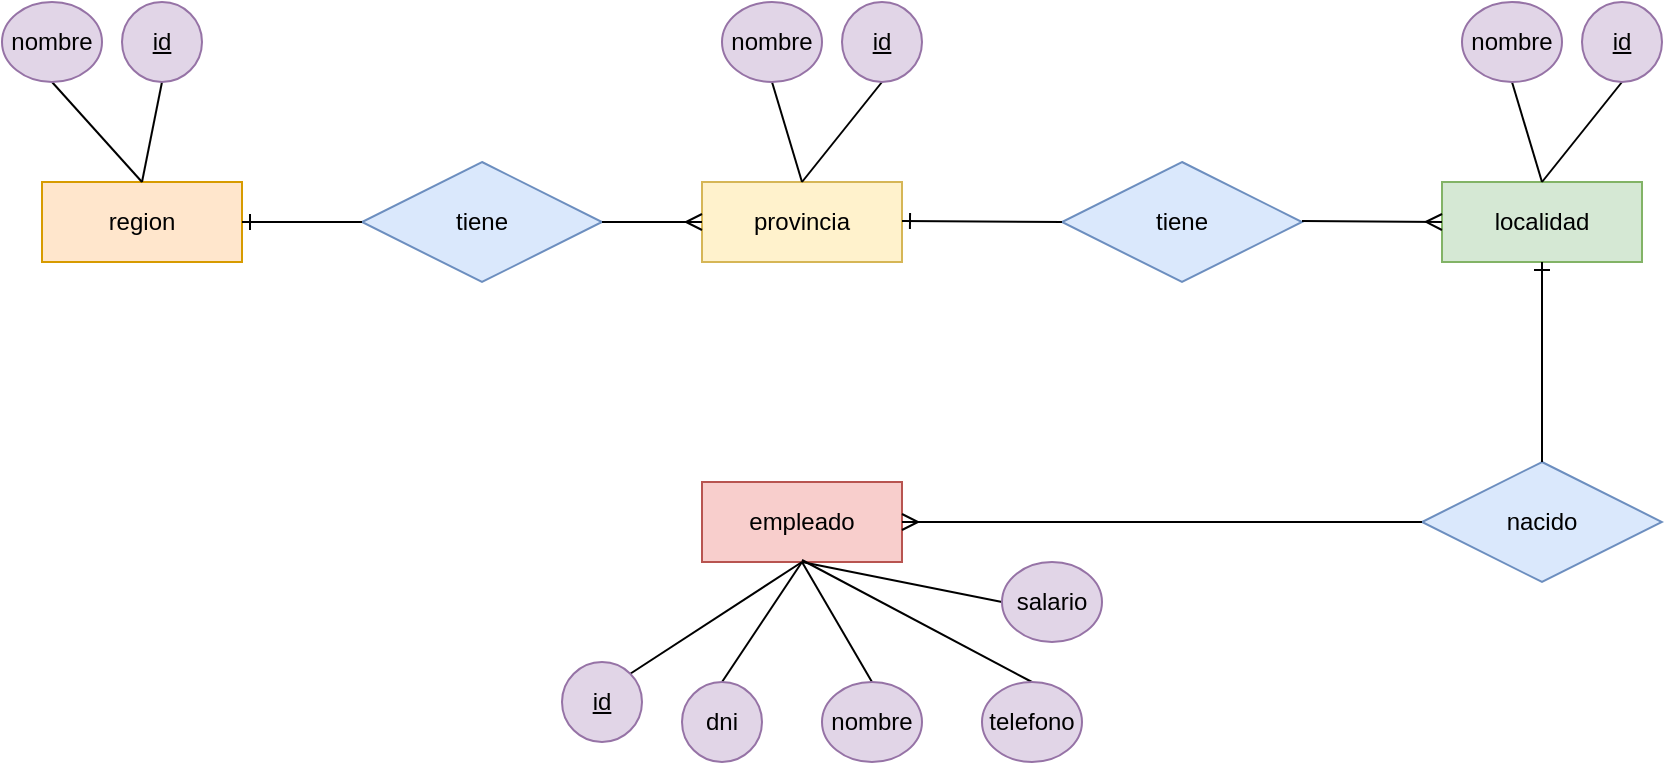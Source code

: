 <mxfile version="12.4.2" type="device" pages="1"><diagram id="7ZIP9dR8i3AeNHp_gM47" name="Page-1"><mxGraphModel dx="1808" dy="572" grid="1" gridSize="10" guides="1" tooltips="1" connect="1" arrows="1" fold="1" page="1" pageScale="1" pageWidth="827" pageHeight="1169" math="0" shadow="0"><root><mxCell id="0"/><mxCell id="1" parent="0"/><mxCell id="12vP6sQDFeHKWv1rr_KA-1" value="region" style="whiteSpace=wrap;html=1;align=center;fillColor=#ffe6cc;strokeColor=#d79b00;" vertex="1" parent="1"><mxGeometry x="-40" y="300" width="100" height="40" as="geometry"/></mxCell><mxCell id="12vP6sQDFeHKWv1rr_KA-2" value="provincia" style="whiteSpace=wrap;html=1;align=center;fillColor=#fff2cc;strokeColor=#d6b656;" vertex="1" parent="1"><mxGeometry x="290" y="300" width="100" height="40" as="geometry"/></mxCell><mxCell id="12vP6sQDFeHKWv1rr_KA-3" value="localidad" style="whiteSpace=wrap;html=1;align=center;fillColor=#d5e8d4;strokeColor=#82b366;" vertex="1" parent="1"><mxGeometry x="660" y="300" width="100" height="40" as="geometry"/></mxCell><mxCell id="12vP6sQDFeHKWv1rr_KA-5" value="empleado" style="whiteSpace=wrap;html=1;align=center;fillColor=#f8cecc;strokeColor=#b85450;" vertex="1" parent="1"><mxGeometry x="290" y="450" width="100" height="40" as="geometry"/></mxCell><mxCell id="12vP6sQDFeHKWv1rr_KA-27" style="edgeStyle=none;rounded=0;orthogonalLoop=1;jettySize=auto;html=1;exitX=0.5;exitY=1;exitDx=0;exitDy=0;entryX=0.5;entryY=0;entryDx=0;entryDy=0;endArrow=none;endFill=0;" edge="1" parent="1" source="12vP6sQDFeHKWv1rr_KA-6" target="12vP6sQDFeHKWv1rr_KA-1"><mxGeometry relative="1" as="geometry"/></mxCell><mxCell id="12vP6sQDFeHKWv1rr_KA-6" value="nombre" style="ellipse;whiteSpace=wrap;html=1;align=center;fillColor=#e1d5e7;strokeColor=#9673a6;" vertex="1" parent="1"><mxGeometry x="-60" y="210" width="50" height="40" as="geometry"/></mxCell><mxCell id="12vP6sQDFeHKWv1rr_KA-28" style="edgeStyle=none;rounded=0;orthogonalLoop=1;jettySize=auto;html=1;exitX=0.5;exitY=1;exitDx=0;exitDy=0;endArrow=none;endFill=0;" edge="1" parent="1" source="12vP6sQDFeHKWv1rr_KA-9"><mxGeometry relative="1" as="geometry"><mxPoint x="10" y="300" as="targetPoint"/></mxGeometry></mxCell><mxCell id="12vP6sQDFeHKWv1rr_KA-9" value="&lt;u&gt;id&lt;/u&gt;" style="ellipse;whiteSpace=wrap;html=1;align=center;fillColor=#e1d5e7;strokeColor=#9673a6;" vertex="1" parent="1"><mxGeometry y="210" width="40" height="40" as="geometry"/></mxCell><mxCell id="12vP6sQDFeHKWv1rr_KA-29" style="edgeStyle=none;rounded=0;orthogonalLoop=1;jettySize=auto;html=1;exitX=0.5;exitY=1;exitDx=0;exitDy=0;entryX=0.5;entryY=0;entryDx=0;entryDy=0;endArrow=none;endFill=0;" edge="1" parent="1" source="12vP6sQDFeHKWv1rr_KA-10" target="12vP6sQDFeHKWv1rr_KA-2"><mxGeometry relative="1" as="geometry"/></mxCell><mxCell id="12vP6sQDFeHKWv1rr_KA-10" value="nombre" style="ellipse;whiteSpace=wrap;html=1;align=center;fillColor=#e1d5e7;strokeColor=#9673a6;" vertex="1" parent="1"><mxGeometry x="300" y="210" width="50" height="40" as="geometry"/></mxCell><mxCell id="12vP6sQDFeHKWv1rr_KA-30" style="edgeStyle=none;rounded=0;orthogonalLoop=1;jettySize=auto;html=1;exitX=0.5;exitY=1;exitDx=0;exitDy=0;endArrow=none;endFill=0;" edge="1" parent="1" source="12vP6sQDFeHKWv1rr_KA-11"><mxGeometry relative="1" as="geometry"><mxPoint x="340" y="300" as="targetPoint"/></mxGeometry></mxCell><mxCell id="12vP6sQDFeHKWv1rr_KA-11" value="&lt;u&gt;id&lt;/u&gt;" style="ellipse;whiteSpace=wrap;html=1;align=center;fillColor=#e1d5e7;strokeColor=#9673a6;" vertex="1" parent="1"><mxGeometry x="360" y="210" width="40" height="40" as="geometry"/></mxCell><mxCell id="12vP6sQDFeHKWv1rr_KA-31" style="edgeStyle=none;rounded=0;orthogonalLoop=1;jettySize=auto;html=1;exitX=0.5;exitY=1;exitDx=0;exitDy=0;entryX=0.5;entryY=0;entryDx=0;entryDy=0;endArrow=none;endFill=0;" edge="1" parent="1" source="12vP6sQDFeHKWv1rr_KA-12" target="12vP6sQDFeHKWv1rr_KA-3"><mxGeometry relative="1" as="geometry"/></mxCell><mxCell id="12vP6sQDFeHKWv1rr_KA-12" value="nombre" style="ellipse;whiteSpace=wrap;html=1;align=center;fillColor=#e1d5e7;strokeColor=#9673a6;" vertex="1" parent="1"><mxGeometry x="670" y="210" width="50" height="40" as="geometry"/></mxCell><mxCell id="12vP6sQDFeHKWv1rr_KA-32" style="edgeStyle=none;rounded=0;orthogonalLoop=1;jettySize=auto;html=1;exitX=0.5;exitY=1;exitDx=0;exitDy=0;endArrow=none;endFill=0;" edge="1" parent="1" source="12vP6sQDFeHKWv1rr_KA-13"><mxGeometry relative="1" as="geometry"><mxPoint x="710" y="300" as="targetPoint"/></mxGeometry></mxCell><mxCell id="12vP6sQDFeHKWv1rr_KA-13" value="&lt;u&gt;id&lt;/u&gt;" style="ellipse;whiteSpace=wrap;html=1;align=center;fillColor=#e1d5e7;strokeColor=#9673a6;" vertex="1" parent="1"><mxGeometry x="730" y="210" width="40" height="40" as="geometry"/></mxCell><mxCell id="12vP6sQDFeHKWv1rr_KA-22" style="rounded=0;orthogonalLoop=1;jettySize=auto;html=1;exitX=1;exitY=0;exitDx=0;exitDy=0;entryX=0.5;entryY=1;entryDx=0;entryDy=0;endArrow=none;endFill=0;" edge="1" parent="1" source="12vP6sQDFeHKWv1rr_KA-14" target="12vP6sQDFeHKWv1rr_KA-5"><mxGeometry relative="1" as="geometry"/></mxCell><mxCell id="12vP6sQDFeHKWv1rr_KA-14" value="&lt;u&gt;id&lt;/u&gt;" style="ellipse;whiteSpace=wrap;html=1;align=center;fillColor=#e1d5e7;strokeColor=#9673a6;" vertex="1" parent="1"><mxGeometry x="220" y="540" width="40" height="40" as="geometry"/></mxCell><mxCell id="12vP6sQDFeHKWv1rr_KA-23" style="edgeStyle=none;rounded=0;orthogonalLoop=1;jettySize=auto;html=1;exitX=0.5;exitY=0;exitDx=0;exitDy=0;endArrow=none;endFill=0;" edge="1" parent="1" source="12vP6sQDFeHKWv1rr_KA-15"><mxGeometry relative="1" as="geometry"><mxPoint x="340" y="490" as="targetPoint"/></mxGeometry></mxCell><mxCell id="12vP6sQDFeHKWv1rr_KA-15" value="dni" style="ellipse;whiteSpace=wrap;html=1;align=center;fillColor=#e1d5e7;strokeColor=#9673a6;" vertex="1" parent="1"><mxGeometry x="280" y="550" width="40" height="40" as="geometry"/></mxCell><mxCell id="12vP6sQDFeHKWv1rr_KA-24" style="edgeStyle=none;rounded=0;orthogonalLoop=1;jettySize=auto;html=1;exitX=0.5;exitY=0;exitDx=0;exitDy=0;endArrow=none;endFill=0;" edge="1" parent="1" source="12vP6sQDFeHKWv1rr_KA-19"><mxGeometry relative="1" as="geometry"><mxPoint x="340" y="490" as="targetPoint"/></mxGeometry></mxCell><mxCell id="12vP6sQDFeHKWv1rr_KA-19" value="nombre" style="ellipse;whiteSpace=wrap;html=1;align=center;fillColor=#e1d5e7;strokeColor=#9673a6;" vertex="1" parent="1"><mxGeometry x="350" y="550" width="50" height="40" as="geometry"/></mxCell><mxCell id="12vP6sQDFeHKWv1rr_KA-25" style="edgeStyle=none;rounded=0;orthogonalLoop=1;jettySize=auto;html=1;exitX=0.5;exitY=0;exitDx=0;exitDy=0;endArrow=none;endFill=0;" edge="1" parent="1" source="12vP6sQDFeHKWv1rr_KA-20"><mxGeometry relative="1" as="geometry"><mxPoint x="340" y="489" as="targetPoint"/></mxGeometry></mxCell><mxCell id="12vP6sQDFeHKWv1rr_KA-20" value="telefono" style="ellipse;whiteSpace=wrap;html=1;align=center;fillColor=#e1d5e7;strokeColor=#9673a6;" vertex="1" parent="1"><mxGeometry x="430" y="550" width="50" height="40" as="geometry"/></mxCell><mxCell id="12vP6sQDFeHKWv1rr_KA-26" style="edgeStyle=none;rounded=0;orthogonalLoop=1;jettySize=auto;html=1;exitX=0;exitY=0.5;exitDx=0;exitDy=0;endArrow=none;endFill=0;" edge="1" parent="1" source="12vP6sQDFeHKWv1rr_KA-21"><mxGeometry relative="1" as="geometry"><mxPoint x="340" y="490" as="targetPoint"/></mxGeometry></mxCell><mxCell id="12vP6sQDFeHKWv1rr_KA-21" value="salario" style="ellipse;whiteSpace=wrap;html=1;align=center;fillColor=#e1d5e7;strokeColor=#9673a6;" vertex="1" parent="1"><mxGeometry x="440" y="490" width="50" height="40" as="geometry"/></mxCell><mxCell id="12vP6sQDFeHKWv1rr_KA-33" value="tiene" style="shape=rhombus;perimeter=rhombusPerimeter;whiteSpace=wrap;html=1;align=center;fillColor=#dae8fc;strokeColor=#6c8ebf;" vertex="1" parent="1"><mxGeometry x="470" y="290" width="120" height="60" as="geometry"/></mxCell><mxCell id="12vP6sQDFeHKWv1rr_KA-34" value="tiene" style="shape=rhombus;perimeter=rhombusPerimeter;whiteSpace=wrap;html=1;align=center;fillColor=#dae8fc;strokeColor=#6c8ebf;" vertex="1" parent="1"><mxGeometry x="120" y="290" width="120" height="60" as="geometry"/></mxCell><mxCell id="12vP6sQDFeHKWv1rr_KA-35" value="nacido" style="shape=rhombus;perimeter=rhombusPerimeter;whiteSpace=wrap;html=1;align=center;fillColor=#dae8fc;strokeColor=#6c8ebf;" vertex="1" parent="1"><mxGeometry x="650" y="440" width="120" height="60" as="geometry"/></mxCell><mxCell id="12vP6sQDFeHKWv1rr_KA-37" value="" style="fontSize=12;html=1;endArrow=ERone;endFill=1;exitX=0.5;exitY=0;exitDx=0;exitDy=0;" edge="1" parent="1" source="12vP6sQDFeHKWv1rr_KA-35"><mxGeometry width="100" height="100" relative="1" as="geometry"><mxPoint x="610" y="440" as="sourcePoint"/><mxPoint x="710" y="340" as="targetPoint"/></mxGeometry></mxCell><mxCell id="12vP6sQDFeHKWv1rr_KA-38" value="" style="fontSize=12;html=1;endArrow=ERmany;entryX=1;entryY=0.5;entryDx=0;entryDy=0;exitX=0;exitY=0.5;exitDx=0;exitDy=0;" edge="1" parent="1" source="12vP6sQDFeHKWv1rr_KA-35" target="12vP6sQDFeHKWv1rr_KA-5"><mxGeometry width="100" height="100" relative="1" as="geometry"><mxPoint x="580" y="470" as="sourcePoint"/><mxPoint x="680" y="370" as="targetPoint"/></mxGeometry></mxCell><mxCell id="12vP6sQDFeHKWv1rr_KA-39" value="" style="fontSize=12;html=1;endArrow=ERmany;entryX=0;entryY=0.5;entryDx=0;entryDy=0;exitX=1;exitY=0.5;exitDx=0;exitDy=0;" edge="1" parent="1" source="12vP6sQDFeHKWv1rr_KA-34" target="12vP6sQDFeHKWv1rr_KA-2"><mxGeometry width="100" height="100" relative="1" as="geometry"><mxPoint x="-10" y="520" as="sourcePoint"/><mxPoint x="90" y="420" as="targetPoint"/></mxGeometry></mxCell><mxCell id="12vP6sQDFeHKWv1rr_KA-40" value="" style="fontSize=12;html=1;endArrow=ERone;endFill=1;exitX=0;exitY=0.5;exitDx=0;exitDy=0;entryX=1;entryY=0.5;entryDx=0;entryDy=0;" edge="1" parent="1" source="12vP6sQDFeHKWv1rr_KA-34" target="12vP6sQDFeHKWv1rr_KA-1"><mxGeometry width="100" height="100" relative="1" as="geometry"><mxPoint x="70" y="450" as="sourcePoint"/><mxPoint x="70" y="350" as="targetPoint"/></mxGeometry></mxCell><mxCell id="12vP6sQDFeHKWv1rr_KA-41" value="" style="fontSize=12;html=1;endArrow=ERone;endFill=1;exitX=0;exitY=0.5;exitDx=0;exitDy=0;entryX=1;entryY=0.5;entryDx=0;entryDy=0;" edge="1" parent="1" source="12vP6sQDFeHKWv1rr_KA-33"><mxGeometry width="100" height="100" relative="1" as="geometry"><mxPoint x="450" y="319.5" as="sourcePoint"/><mxPoint x="390" y="319.5" as="targetPoint"/></mxGeometry></mxCell><mxCell id="12vP6sQDFeHKWv1rr_KA-42" value="" style="fontSize=12;html=1;endArrow=ERmany;entryX=0;entryY=0.5;entryDx=0;entryDy=0;exitX=1;exitY=0.5;exitDx=0;exitDy=0;" edge="1" parent="1" target="12vP6sQDFeHKWv1rr_KA-3"><mxGeometry width="100" height="100" relative="1" as="geometry"><mxPoint x="590" y="319.5" as="sourcePoint"/><mxPoint x="640" y="319.5" as="targetPoint"/></mxGeometry></mxCell></root></mxGraphModel></diagram></mxfile>